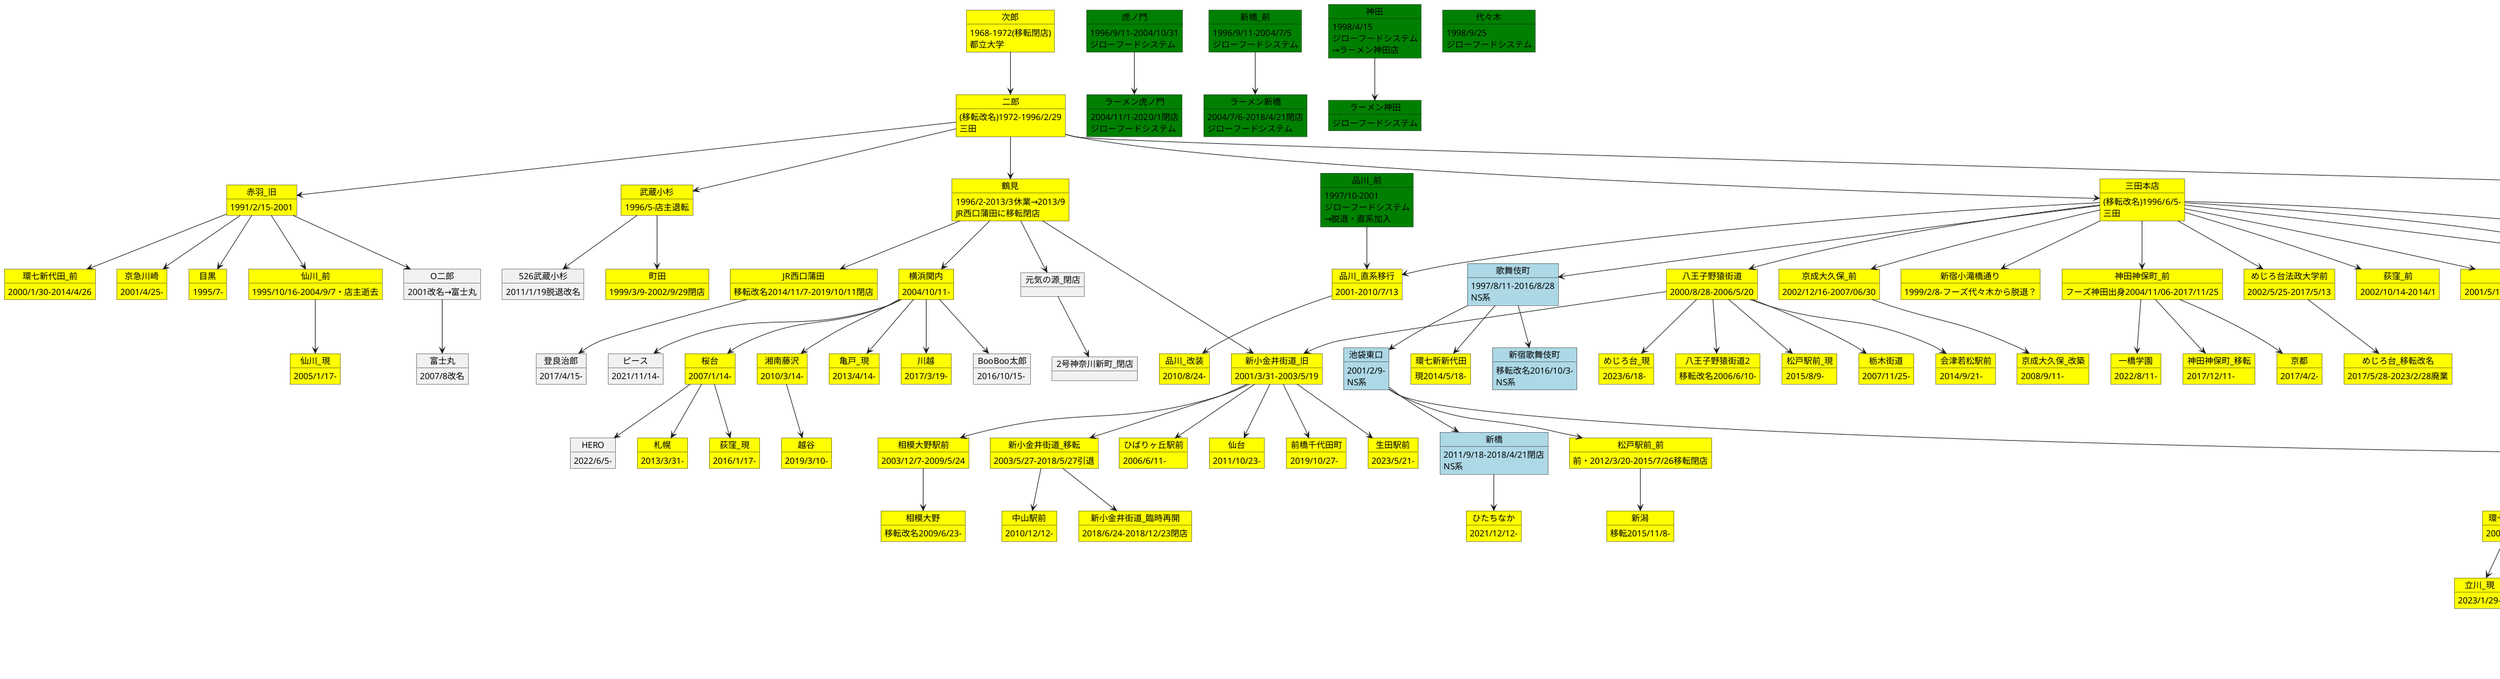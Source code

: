 @startuml jiro

object 次郎 #yellow {
  1968-1972(移転閉店)
  都立大学
}

object 二郎 #yellow {
  (移転改名)1972-1996/2/29
  三田
}

object 三田本店 #yellow {
  (移転改名)1996/6/5-
  三田
}

object 吉祥寺 #yellow {
  1986-2001/4
}

object 生郎 {
  (改名・脱退)→2015/4閉店
}

object 堀切 #yellow {
  1998/7/28-2001/10/31
}

object 一代 {
}

object ぽっぽっ屋 {
}

object どっと屋 {
}

object 暖々 {
}

object 大者 {
  2010/12/1(店長が脱退独立)
}

object 大 {
}

object 赤羽_旧 #yellow {
  1991/2/15-2001
}

object 赤羽_移転 #yellow {
  2012/1/29-2017/4/30閉店
}

object O二郎 {
  2001改名→富士丸
}

object 富士丸 {
  2007/8改名
}

object 目黒 #yellow {
  1995/7-
}

object 仙川_前 #yellow {
  1995/10/16-2004/9/7・店主逝去
}

object 仙川_現 #yellow {
  2005/1/17-
}

object 環七新代田_前 #yellow {
  2000/1/30-2014/4/26
}

object 京急川崎 #yellow {
  2001/4/25-
}

object 鶴見 #yellow {
  1996/2-2013/3休業→2013/9
  JR西口蒲田に移転閉店
}

object 武蔵小杉 #yellow {
  1996/5-店主退転
}

object 歌舞伎町 #LightBlue {
  1997/8/11-2016/8/28
  NS系
}

object 八王子野猿街道 #yellow {
  2000/8/28-2006/5/20
}

object 八王子野猿街道2 #yellow {
  移転改名2006/6/10-
}

object 新宿歌舞伎町 #LightBlue {
  移転改名2016/10/3-
  NS系
}

object 京成大久保_前 #yellow {
  2002/12/16-2007/06/30
}

object 京成大久保_改築 #yellow {
  2008/9/11-
}

object 池袋東口 #LightBlue {
  2001/2/9-
  NS系
}

object 神田神保町_前 #yellow {
  フーズ神田出身2004/11/06-2017/11/25
}

object 神田神保町_移転 #yellow {
  2017/12/11-
}

object 京都 #yellow {
  2017/4/2-
}

object 一橋学園 #yellow {
  2022/8/11-
}

object 品川_直系移行 #yellow {
  2001-2010/7/13
}

object 品川_改装 #yellow {
  2010/8/24-
}

object 新宿小滝橋通り #yellow {
  1999/2/8-フーズ代々木から脱退？
}

object 上野毛_前 #yellow {
  店主引退2002/11/12-2006/8/20
}

object 上野毛_現 #yellow {
  2006/8/21-
}

object 小岩 #yellow {
  2005/11/6-
}

object 千住大橋駅前 #yellow {
  2009/4/19-
}

object 新橋 #LightBlue {
  2011/9/18-2018/4/21閉店
  NS系
}

object ひたちなか #yellow {
  2021/12/12-
}

object 松戸駅前_初代 #yellow {
  2002/05/12-2011/9/29移転閉店
}

object 松戸駅前_前 #yellow {
  前・2012/3/20-2015/7/26移転閉店
}

object 松戸駅前_現 #yellow {
  2015/8/9-
}

object 新潟 #yellow {
  移転2015/11/8-
}

object 環七新新代田 #yellow {
  現2014/5/18-
}

object 526武蔵小杉 {
  2011/1/19脱退改名
}

object 町田 #yellow {
  1999/3/9-2002/9/29閉店
}

object JR西口蒲田 #yellow {
  移転改名2014/11/7-2019/10/11閉店
}

object 登良治郎 {
  2017/4/15-
}

object 横浜関内 #yellow {
  2004/10/11-
}

object 桜台 #yellow {
  2007/1/14-
}

object 札幌 #yellow {
  2013/3/31-
}

object 荻窪_現 #yellow {
  2016/1/17-
}

object HERO {
  2022/6/5-
}

object 湘南藤沢 #yellow {
  2010/3/14-
}

object 越谷 #yellow {
  2019/3/10-
}

object 亀戸_前 #yellow {
  2001/4/17-2013/3/31
}

object 亀戸_現 #yellow {
  2013/4/14-
}

object 環七一之江 #yellow {
  2003/11/16-
}

object 新小金井街道_旧 #yellow {
  2001/3/31-2003/5/19
}

object 新小金井街道_移転 #yellow {
  2003/5/27-2018/5/27引退
}

object 新小金井街道_臨時再開 #yellow {
  2018/6/24-2018/12/23閉店
}

object 相模大野駅前 #yellow {
  2003/12/7-2009/5/24
}

object 相模大野 #yellow {
  移転改名2009/6/23-
}

object ひばりヶ丘駅前 #yellow {
  2006/6/11-
}

object 仙台 #yellow {
  2011/10/23-
}

object 前橋千代田町 #yellow {
  2019/10/27-
}

object 生田駅前 #yellow {
  2023/5/21-
}

object 栃木街道 #yellow {
  2007/11/25-
}

object 会津若松駅前 #yellow {
  2014/9/21-
}

object 中山駅前 #yellow {
  2010/12/12-
}

object 川越 #yellow {
  2017/3/19-
}

object BooBoo太郎 {
  2016/10/15-
}

object ピース {
  2021/11/14-
}

object 元気の源_閉店 {
}

object 2号神奈川新町_閉店 {
}

object めじろ台法政大学前 #yellow {
  2002/5/25-2017/5/13
}

object めじろ台_移転改名 #yellow {
  2017/5/28-2023/2/28廃業
}

object めじろ台_現 #yellow {
  2023/6/18-
}

object 荻窪_前 #yellow {
  2002/10/14-2014/1
}

object 立川_旧 #yellow {
  2008/04/27-2014/3休業
}

object 立川_再開 #yellow {
  2018/2/20再開-2020/6/15休業→引退
}

object 立川_現 #yellow {
  2023/1/29-
}

object 府中 #yellow {
  2001/5/1-2006/3/26→移転2006/5/3-
}

object 高田馬場_旧 #yellow {
  2002/5/9-2009/12/24
}

object 高田馬場_移転 #yellow {
  2010/1/6-2012/12休業→2013/3閉店
}

object 大宮 #yellow {
  2008/08/24-2016/11/30閉店
}

object 大宮公園駅前 #yellow {
  2020/6/5-
}

object 茨城守谷 #yellow {
  2009/06/07-2022/12/9移転閉店
}

object 柏 #yellow {
  移転2023/1/9-
}

object 西台駅前 #yellow {
  2010/6/27-
}

object 千葉 #yellow {
  2020/6/2-
}

object 虎ノ門 #green {
  1996/9/11-2004/10/31
  ジローフードシステム
}

object ラーメン虎ノ門 #green {
  2004/11/1-2020/1閉店
  ジローフードシステム
}

object 新橋_前 #green {
  1996/9/11-2004/7/5
  ジローフードシステム
}

object ラーメン新橋 #green {
  2004/7/6-2018/4/21閉店
  ジローフードシステム
}

object 品川_前 #green {
  1997/10-2001
  ジローフードシステム
  →脱退・直系加入
}

object 蒲田 #green {
  1997/12/15-2001/10/31
  ジローフードシステム
  →脱退・堀切系移行→ラーメン大
}

object 神田 #green {
  1998/4/15
  ジローフードシステム
  →ラーメン神田店
}

object ラーメン神田 #green {
  ジローフードシステム
}

object 代々木 #green {
  1998/9/25
  ジローフードシステム
}



次郎 --> 二郎
二郎 --> 吉祥寺
二郎 --> 三田本店
二郎 --> 赤羽_旧
二郎 --> 鶴見
二郎 --> 武蔵小杉


三田本店 --> 歌舞伎町
三田本店 --> 八王子野猿街道
三田本店 --> 亀戸_前
三田本店 --> 上野毛_前
三田本店 --> めじろ台法政大学前
三田本店 --> 荻窪_前
三田本店 --> 府中
三田本店 --> 高田馬場_旧
三田本店 --> 京成大久保_前
三田本店 --> 神田神保町_前
三田本店 --> 品川_直系移行
三田本店 --> 新宿小滝橋通り


品川_前 --> 品川_直系移行
品川_直系移行 --> 品川_改装

京成大久保_前 --> 京成大久保_改築
神田神保町_前 --> 京都
神田神保町_前 --> 神田神保町_移転
神田神保町_前 --> 一橋学園

めじろ台法政大学前 --> めじろ台_移転改名
鶴見 --> 横浜関内
鶴見 --> 元気の源_閉店
鶴見 --> 新小金井街道_旧
鶴見 --> JR西口蒲田
武蔵小杉 --> 526武蔵小杉
武蔵小杉 --> 町田
歌舞伎町 --> 新宿歌舞伎町
歌舞伎町 --> 環七新新代田
歌舞伎町 --> 池袋東口

八王子野猿街道 --> 八王子野猿街道2
八王子野猿街道 --> 新小金井街道_旧
八王子野猿街道 --> 栃木街道
八王子野猿街道 --> 会津若松駅前
八王子野猿街道 --> 松戸駅前_現
八王子野猿街道 --> めじろ台_現

新小金井街道_旧 --> 新小金井街道_移転
新小金井街道_旧 --> 相模大野駅前
新小金井街道_旧 --> ひばりヶ丘駅前
新小金井街道_移転 --> 中山駅前
新小金井街道_旧 --> 仙台
新小金井街道_旧 --> 前橋千代田町
新小金井街道_旧 --> 生田駅前
新小金井街道_移転 --> 新小金井街道_臨時再開
相模大野駅前 --> 相模大野

池袋東口 --> 亀戸_前
亀戸_前 --> 上野毛_前
亀戸_前 --> 松戸駅前_初代
松戸駅前_初代 --> 赤羽_移転
亀戸_前 --> 環七一之江
環七一之江 --> 千住大橋駅前
環七一之江 --> 立川_現

上野毛_前 --> 小岩
上野毛_前 --> 上野毛_現
上野毛_前 --> 立川_旧
立川_旧 --> 立川_再開
小岩 --> 千住大橋駅前
池袋東口 --> 新橋
新橋 --> ひたちなか
池袋東口 --> 松戸駅前_前
松戸駅前_前 --> 新潟

JR西口蒲田 --> 登良治郎
元気の源_閉店 --> 2号神奈川新町_閉店
横浜関内 --> 桜台
横浜関内 --> 湘南藤沢
横浜関内 --> 川越
横浜関内 --> BooBoo太郎
横浜関内 --> ピース
湘南藤沢 --> 越谷
横浜関内 --> 亀戸_現
桜台 --> 札幌
桜台 --> 荻窪_現
桜台 --> HERO
赤羽_旧 --> O二郎
赤羽_旧 --> 目黒
赤羽_旧 --> 仙川_前
仙川_前 --> 仙川_現
赤羽_旧 --> 環七新代田_前
赤羽_旧 --> 京急川崎
O二郎 --> 富士丸
吉祥寺 --> 生郎
吉祥寺 --> 堀切
堀切 --> 蒲田
蒲田 --> 大
堀切 --> 一代
堀切 --> ぽっぽっ屋
堀切 --> どっと屋
堀切 --> 暖々
堀切 --> 大
暖々 --> 大
暖々 --> 大者

高田馬場_旧 --> 高田馬場_移転
高田馬場_旧 --> 大宮
高田馬場_旧 --> 茨城守谷
茨城守谷 --> 柏
高田馬場_旧 --> 西台駅前
西台駅前 --> 千葉
大宮 --> 大宮公園駅前

虎ノ門 --> ラーメン虎ノ門
神田 --> ラーメン神田
新橋_前 --> ラーメン新橋





@enduml